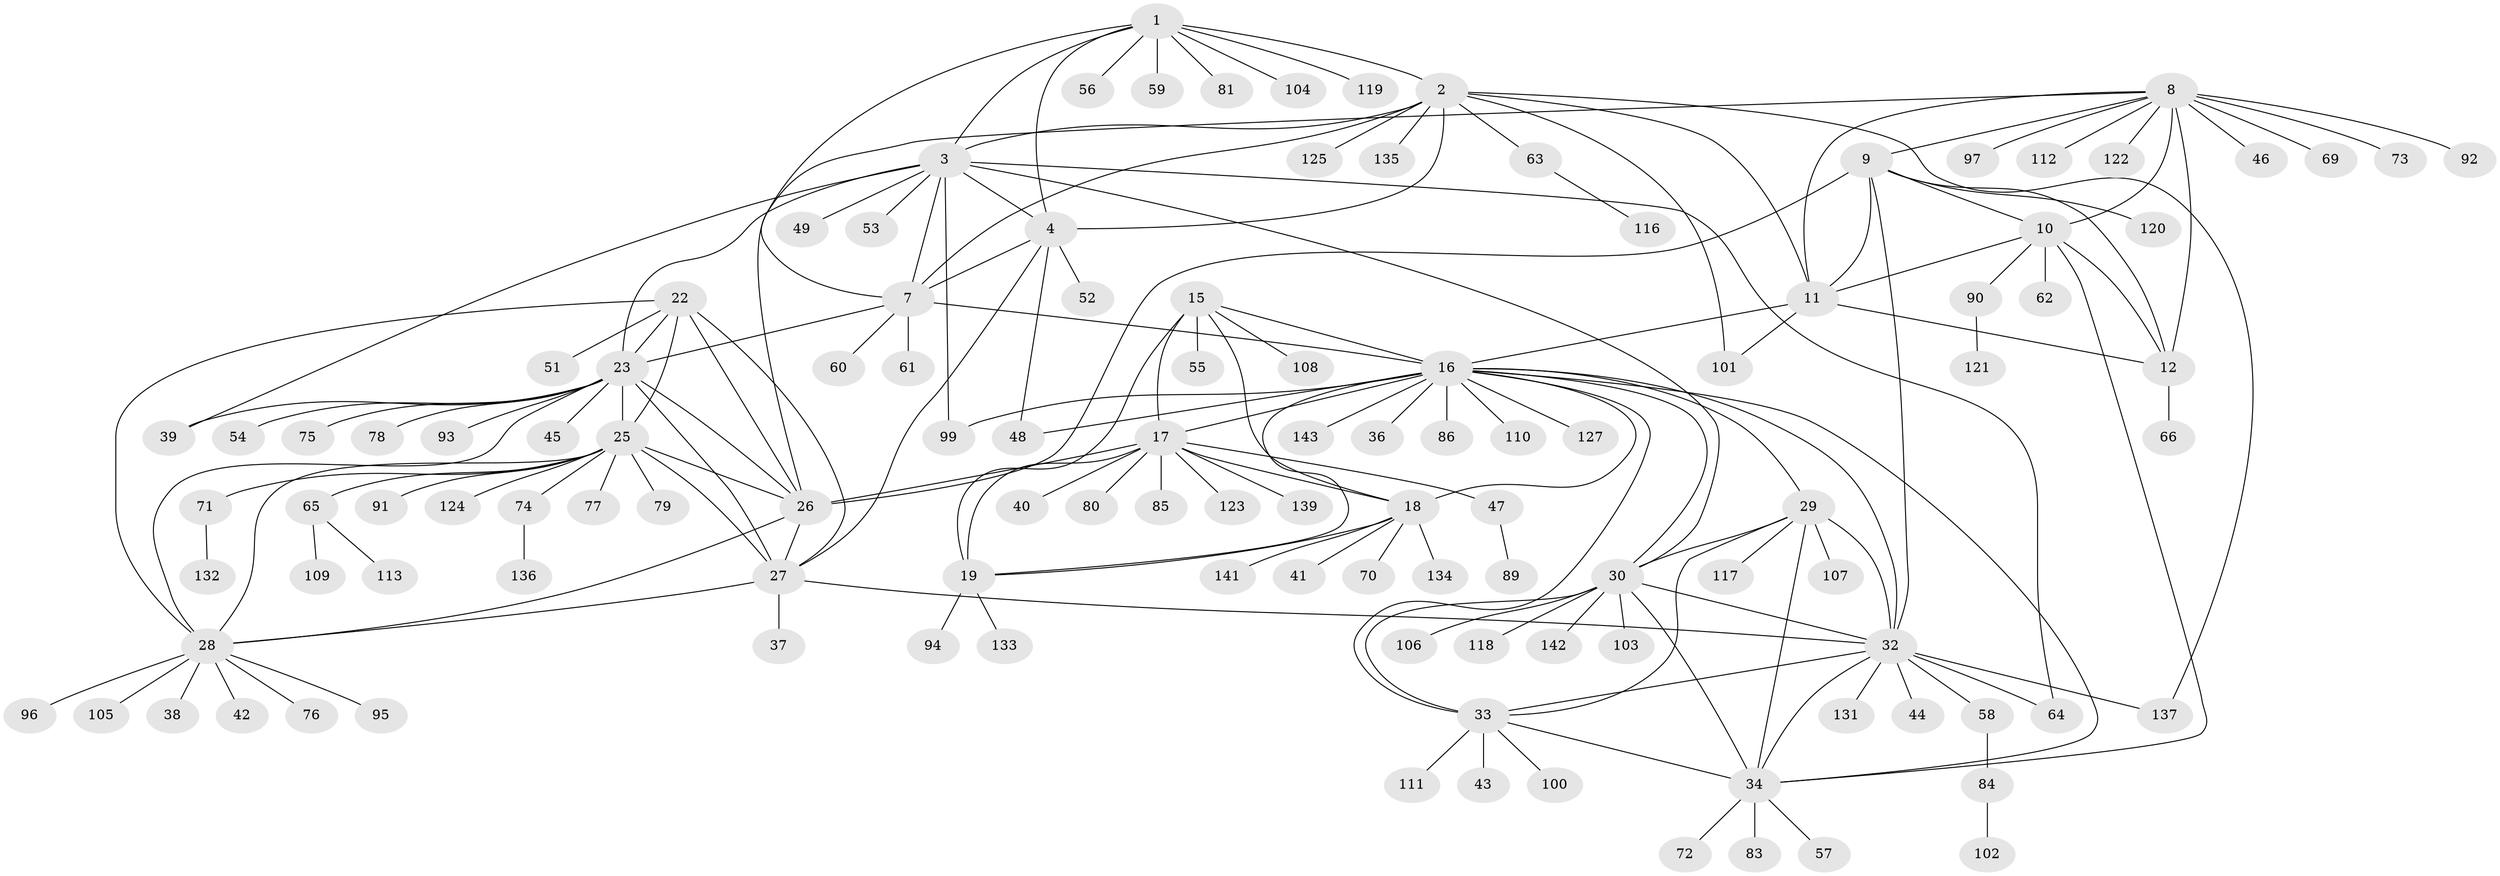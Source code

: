// original degree distribution, {8: 0.04195804195804196, 9: 0.06993006993006994, 13: 0.02097902097902098, 10: 0.04195804195804196, 12: 0.013986013986013986, 7: 0.027972027972027972, 11: 0.02097902097902098, 14: 0.006993006993006993, 1: 0.6083916083916084, 2: 0.13986013986013987, 3: 0.006993006993006993}
// Generated by graph-tools (version 1.1) at 2025/11/02/27/25 16:11:33]
// undirected, 119 vertices, 172 edges
graph export_dot {
graph [start="1"]
  node [color=gray90,style=filled];
  1 [super="+6"];
  2 [super="+5"];
  3 [super="+98"];
  4 [super="+140"];
  7 [super="+82"];
  8 [super="+13"];
  9 [super="+88"];
  10 [super="+14"];
  11;
  12 [super="+129"];
  15 [super="+67"];
  16 [super="+35"];
  17 [super="+20"];
  18;
  19 [super="+21"];
  22;
  23 [super="+24"];
  25 [super="+130"];
  26 [super="+87"];
  27;
  28 [super="+68"];
  29 [super="+138"];
  30 [super="+31"];
  32 [super="+50"];
  33 [super="+114"];
  34 [super="+115"];
  36;
  37;
  38;
  39;
  40;
  41;
  42;
  43;
  44;
  45;
  46;
  47;
  48;
  49;
  51;
  52;
  53;
  54;
  55;
  56;
  57;
  58;
  59;
  60;
  61;
  62;
  63;
  64;
  65;
  66;
  69;
  70;
  71;
  72;
  73;
  74;
  75;
  76;
  77;
  78;
  79;
  80;
  81;
  83;
  84;
  85;
  86;
  89 [super="+126"];
  90;
  91;
  92;
  93;
  94;
  95;
  96;
  97;
  99;
  100;
  101;
  102;
  103;
  104;
  105 [super="+128"];
  106;
  107;
  108;
  109;
  110;
  111;
  112;
  113;
  116;
  117;
  118;
  119;
  120;
  121;
  122;
  123;
  124;
  125;
  127;
  131;
  132;
  133;
  134;
  135;
  136;
  137;
  139;
  141;
  142;
  143;
  1 -- 2 [weight=4];
  1 -- 3 [weight=2];
  1 -- 4 [weight=2];
  1 -- 7 [weight=2];
  1 -- 81;
  1 -- 119;
  1 -- 104;
  1 -- 56;
  1 -- 59;
  2 -- 3 [weight=2];
  2 -- 4 [weight=2];
  2 -- 7 [weight=2];
  2 -- 101;
  2 -- 125;
  2 -- 137;
  2 -- 135;
  2 -- 11;
  2 -- 63;
  3 -- 4;
  3 -- 7;
  3 -- 39;
  3 -- 49;
  3 -- 53;
  3 -- 64;
  3 -- 99;
  3 -- 23;
  3 -- 30;
  4 -- 7;
  4 -- 27;
  4 -- 48;
  4 -- 52;
  7 -- 16;
  7 -- 60;
  7 -- 61;
  7 -- 23;
  8 -- 9 [weight=2];
  8 -- 10 [weight=4];
  8 -- 11 [weight=2];
  8 -- 12 [weight=2];
  8 -- 46;
  8 -- 69;
  8 -- 73;
  8 -- 92;
  8 -- 97;
  8 -- 112;
  8 -- 26;
  8 -- 122;
  9 -- 10 [weight=2];
  9 -- 11;
  9 -- 12;
  9 -- 120;
  9 -- 32;
  9 -- 26;
  10 -- 11 [weight=2];
  10 -- 12 [weight=2];
  10 -- 34;
  10 -- 90;
  10 -- 62;
  11 -- 12;
  11 -- 16;
  11 -- 101;
  12 -- 66;
  15 -- 16;
  15 -- 17 [weight=2];
  15 -- 18;
  15 -- 19 [weight=2];
  15 -- 55;
  15 -- 108;
  16 -- 17 [weight=2];
  16 -- 18;
  16 -- 19 [weight=2];
  16 -- 36;
  16 -- 143;
  16 -- 32;
  16 -- 33;
  16 -- 34;
  16 -- 99;
  16 -- 110;
  16 -- 48;
  16 -- 86;
  16 -- 127;
  16 -- 29;
  16 -- 30 [weight=2];
  17 -- 18 [weight=2];
  17 -- 19 [weight=4];
  17 -- 47;
  17 -- 85;
  17 -- 139;
  17 -- 40;
  17 -- 80;
  17 -- 26;
  17 -- 123;
  18 -- 19 [weight=2];
  18 -- 41;
  18 -- 70;
  18 -- 134;
  18 -- 141;
  19 -- 94;
  19 -- 133;
  22 -- 23 [weight=2];
  22 -- 25;
  22 -- 26;
  22 -- 27;
  22 -- 28;
  22 -- 51;
  23 -- 25 [weight=2];
  23 -- 26 [weight=2];
  23 -- 27 [weight=2];
  23 -- 28 [weight=2];
  23 -- 45;
  23 -- 54;
  23 -- 78;
  23 -- 39;
  23 -- 75;
  23 -- 93;
  25 -- 26;
  25 -- 27;
  25 -- 28;
  25 -- 65;
  25 -- 71;
  25 -- 74;
  25 -- 77;
  25 -- 79;
  25 -- 91;
  25 -- 124;
  26 -- 27;
  26 -- 28;
  27 -- 28;
  27 -- 32;
  27 -- 37;
  28 -- 38;
  28 -- 42;
  28 -- 76;
  28 -- 95;
  28 -- 96;
  28 -- 105;
  29 -- 30 [weight=2];
  29 -- 32;
  29 -- 33;
  29 -- 34;
  29 -- 107;
  29 -- 117;
  30 -- 32 [weight=2];
  30 -- 33 [weight=2];
  30 -- 34 [weight=2];
  30 -- 118;
  30 -- 142;
  30 -- 103;
  30 -- 106;
  32 -- 33;
  32 -- 34;
  32 -- 44;
  32 -- 58;
  32 -- 64;
  32 -- 131;
  32 -- 137;
  33 -- 34;
  33 -- 43;
  33 -- 100;
  33 -- 111;
  34 -- 57;
  34 -- 72;
  34 -- 83;
  47 -- 89;
  58 -- 84;
  63 -- 116;
  65 -- 109;
  65 -- 113;
  71 -- 132;
  74 -- 136;
  84 -- 102;
  90 -- 121;
}
